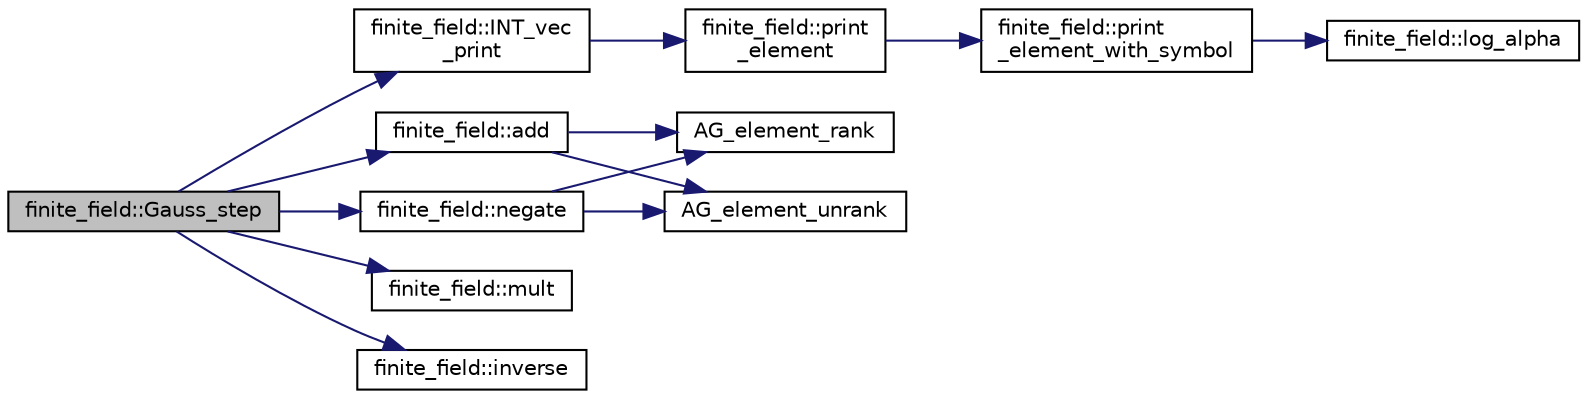 digraph "finite_field::Gauss_step"
{
  edge [fontname="Helvetica",fontsize="10",labelfontname="Helvetica",labelfontsize="10"];
  node [fontname="Helvetica",fontsize="10",shape=record];
  rankdir="LR";
  Node4679 [label="finite_field::Gauss_step",height=0.2,width=0.4,color="black", fillcolor="grey75", style="filled", fontcolor="black"];
  Node4679 -> Node4680 [color="midnightblue",fontsize="10",style="solid",fontname="Helvetica"];
  Node4680 [label="finite_field::INT_vec\l_print",height=0.2,width=0.4,color="black", fillcolor="white", style="filled",URL="$df/d5a/classfinite__field.html#a9c33a61dedc197e37b014b6f8dc07f06"];
  Node4680 -> Node4681 [color="midnightblue",fontsize="10",style="solid",fontname="Helvetica"];
  Node4681 [label="finite_field::print\l_element",height=0.2,width=0.4,color="black", fillcolor="white", style="filled",URL="$df/d5a/classfinite__field.html#ab7d1f59c043d7696b8b47c92d0fedad5"];
  Node4681 -> Node4682 [color="midnightblue",fontsize="10",style="solid",fontname="Helvetica"];
  Node4682 [label="finite_field::print\l_element_with_symbol",height=0.2,width=0.4,color="black", fillcolor="white", style="filled",URL="$df/d5a/classfinite__field.html#aa0180c961aa4a0a8934cb4dc82e38a4d"];
  Node4682 -> Node4683 [color="midnightblue",fontsize="10",style="solid",fontname="Helvetica"];
  Node4683 [label="finite_field::log_alpha",height=0.2,width=0.4,color="black", fillcolor="white", style="filled",URL="$df/d5a/classfinite__field.html#a446a83ae0d281ddf44215626f0097305"];
  Node4679 -> Node4684 [color="midnightblue",fontsize="10",style="solid",fontname="Helvetica"];
  Node4684 [label="finite_field::negate",height=0.2,width=0.4,color="black", fillcolor="white", style="filled",URL="$df/d5a/classfinite__field.html#aa9d798298f25d4a9262b5bc5f1733e31"];
  Node4684 -> Node4685 [color="midnightblue",fontsize="10",style="solid",fontname="Helvetica"];
  Node4685 [label="AG_element_unrank",height=0.2,width=0.4,color="black", fillcolor="white", style="filled",URL="$d4/d67/geometry_8h.html#a4a33b86c87b2879b97cfa1327abe2885"];
  Node4684 -> Node4686 [color="midnightblue",fontsize="10",style="solid",fontname="Helvetica"];
  Node4686 [label="AG_element_rank",height=0.2,width=0.4,color="black", fillcolor="white", style="filled",URL="$d4/d67/geometry_8h.html#ab2ac908d07dd8038fd996e26bdc75c17"];
  Node4679 -> Node4687 [color="midnightblue",fontsize="10",style="solid",fontname="Helvetica"];
  Node4687 [label="finite_field::mult",height=0.2,width=0.4,color="black", fillcolor="white", style="filled",URL="$df/d5a/classfinite__field.html#a24fb5917aa6d4d656fd855b7f44a13b0"];
  Node4679 -> Node4688 [color="midnightblue",fontsize="10",style="solid",fontname="Helvetica"];
  Node4688 [label="finite_field::inverse",height=0.2,width=0.4,color="black", fillcolor="white", style="filled",URL="$df/d5a/classfinite__field.html#a69f2a12c01e70b7ce2d115c5221c9cdd"];
  Node4679 -> Node4689 [color="midnightblue",fontsize="10",style="solid",fontname="Helvetica"];
  Node4689 [label="finite_field::add",height=0.2,width=0.4,color="black", fillcolor="white", style="filled",URL="$df/d5a/classfinite__field.html#a8f12328a27500f3c7be0c849ebbc9d14"];
  Node4689 -> Node4685 [color="midnightblue",fontsize="10",style="solid",fontname="Helvetica"];
  Node4689 -> Node4686 [color="midnightblue",fontsize="10",style="solid",fontname="Helvetica"];
}
